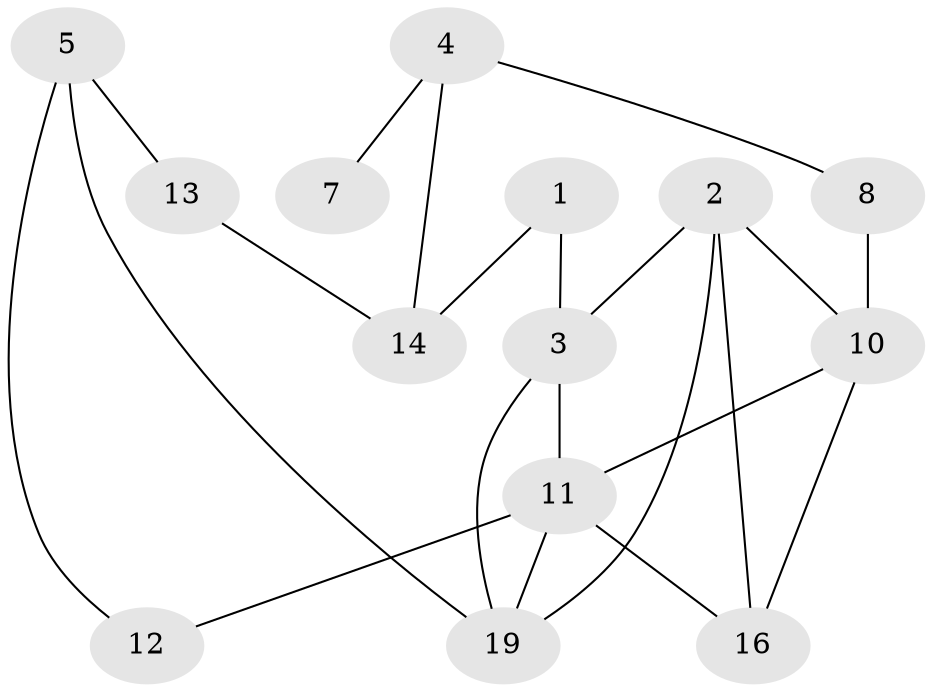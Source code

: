 // original degree distribution, {3: 0.3076923076923077, 5: 0.038461538461538464, 2: 0.2692307692307692, 1: 0.19230769230769232, 0: 0.11538461538461539, 4: 0.07692307692307693}
// Generated by graph-tools (version 1.1) at 2025/48/03/04/25 22:48:21]
// undirected, 14 vertices, 21 edges
graph export_dot {
  node [color=gray90,style=filled];
  1;
  2;
  3;
  4;
  5;
  7;
  8;
  10;
  11;
  12;
  13;
  14;
  16;
  19;
  1 -- 3 [weight=2.0];
  1 -- 14 [weight=1.0];
  2 -- 3 [weight=1.0];
  2 -- 10 [weight=1.0];
  2 -- 16 [weight=1.0];
  2 -- 19 [weight=1.0];
  3 -- 11 [weight=1.0];
  3 -- 19 [weight=1.0];
  4 -- 7 [weight=1.0];
  4 -- 8 [weight=1.0];
  4 -- 14 [weight=2.0];
  5 -- 12 [weight=1.0];
  5 -- 13 [weight=1.0];
  5 -- 19 [weight=1.0];
  8 -- 10 [weight=1.0];
  10 -- 11 [weight=2.0];
  10 -- 16 [weight=1.0];
  11 -- 12 [weight=1.0];
  11 -- 16 [weight=1.0];
  11 -- 19 [weight=1.0];
  13 -- 14 [weight=2.0];
}
